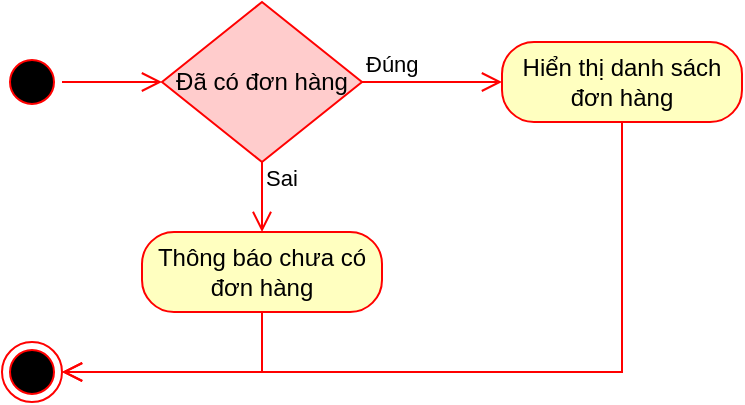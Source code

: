 <mxfile version="15.4.0" type="device"><diagram id="7CTR72GJBlAP53CI5zWq" name="Page-1"><mxGraphModel dx="1024" dy="584" grid="1" gridSize="10" guides="1" tooltips="1" connect="1" arrows="1" fold="1" page="1" pageScale="1" pageWidth="850" pageHeight="1100" math="0" shadow="0"><root><mxCell id="0"/><mxCell id="1" parent="0"/><mxCell id="B0BYBCNfaYEhstTJPzXk-1" value="" style="ellipse;html=1;shape=startState;fillColor=#000000;strokeColor=#ff0000;" parent="1" vertex="1"><mxGeometry x="320" y="145" width="30" height="30" as="geometry"/></mxCell><mxCell id="B0BYBCNfaYEhstTJPzXk-2" value="" style="edgeStyle=orthogonalEdgeStyle;html=1;verticalAlign=bottom;endArrow=open;endSize=8;strokeColor=#ff0000;rounded=0;entryX=0;entryY=0.5;entryDx=0;entryDy=0;" parent="1" source="B0BYBCNfaYEhstTJPzXk-1" target="fBxkJvg-w4ZMES2Ehqyz-5" edge="1"><mxGeometry relative="1" as="geometry"><mxPoint x="250" y="160" as="targetPoint"/></mxGeometry></mxCell><mxCell id="fBxkJvg-w4ZMES2Ehqyz-1" value="" style="ellipse;html=1;shape=endState;fillColor=#000000;strokeColor=#ff0000;" parent="1" vertex="1"><mxGeometry x="320" y="290" width="30" height="30" as="geometry"/></mxCell><mxCell id="fBxkJvg-w4ZMES2Ehqyz-5" value="Đã có đơn hàng" style="rhombus;whiteSpace=wrap;html=1;fillColor=#FFCCCC;strokeColor=#ff0000;" parent="1" vertex="1"><mxGeometry x="400" y="120" width="100" height="80" as="geometry"/></mxCell><mxCell id="fBxkJvg-w4ZMES2Ehqyz-6" value="Đúng" style="edgeStyle=orthogonalEdgeStyle;html=1;align=left;verticalAlign=bottom;endArrow=open;endSize=8;strokeColor=#ff0000;rounded=0;entryX=0;entryY=0.5;entryDx=0;entryDy=0;" parent="1" source="fBxkJvg-w4ZMES2Ehqyz-5" target="fBxkJvg-w4ZMES2Ehqyz-10" edge="1"><mxGeometry x="-1" relative="1" as="geometry"><mxPoint x="580" y="165" as="targetPoint"/><Array as="points"><mxPoint x="550" y="160"/><mxPoint x="550" y="160"/></Array></mxGeometry></mxCell><mxCell id="fBxkJvg-w4ZMES2Ehqyz-7" value="Sai" style="edgeStyle=orthogonalEdgeStyle;html=1;align=left;verticalAlign=top;endArrow=open;endSize=8;strokeColor=#ff0000;rounded=0;entryX=0.5;entryY=0;entryDx=0;entryDy=0;" parent="1" source="fBxkJvg-w4ZMES2Ehqyz-5" target="fBxkJvg-w4ZMES2Ehqyz-8" edge="1"><mxGeometry x="-1" y="-5" relative="1" as="geometry"><mxPoint x="440" y="245" as="targetPoint"/><mxPoint x="5" y="-5" as="offset"/></mxGeometry></mxCell><mxCell id="fBxkJvg-w4ZMES2Ehqyz-8" value="Thông báo chưa có đơn hàng" style="rounded=1;whiteSpace=wrap;html=1;arcSize=40;fontColor=#000000;fillColor=#ffffc0;strokeColor=#ff0000;" parent="1" vertex="1"><mxGeometry x="390" y="235" width="120" height="40" as="geometry"/></mxCell><mxCell id="fBxkJvg-w4ZMES2Ehqyz-9" value="" style="edgeStyle=orthogonalEdgeStyle;html=1;verticalAlign=bottom;endArrow=open;endSize=8;strokeColor=#ff0000;rounded=0;entryX=1;entryY=0.5;entryDx=0;entryDy=0;exitX=0.5;exitY=1;exitDx=0;exitDy=0;" parent="1" source="fBxkJvg-w4ZMES2Ehqyz-8" target="fBxkJvg-w4ZMES2Ehqyz-1" edge="1"><mxGeometry relative="1" as="geometry"><mxPoint x="400" y="355" as="targetPoint"/></mxGeometry></mxCell><mxCell id="fBxkJvg-w4ZMES2Ehqyz-10" value="Hiển thị danh sách đơn hàng" style="rounded=1;whiteSpace=wrap;html=1;arcSize=40;fontColor=#000000;fillColor=#ffffc0;strokeColor=#ff0000;" parent="1" vertex="1"><mxGeometry x="570" y="140" width="120" height="40" as="geometry"/></mxCell><mxCell id="fBxkJvg-w4ZMES2Ehqyz-11" value="" style="edgeStyle=orthogonalEdgeStyle;html=1;verticalAlign=bottom;endArrow=open;endSize=8;strokeColor=#ff0000;rounded=0;entryX=1;entryY=0.5;entryDx=0;entryDy=0;exitX=0.5;exitY=1;exitDx=0;exitDy=0;" parent="1" source="fBxkJvg-w4ZMES2Ehqyz-10" target="fBxkJvg-w4ZMES2Ehqyz-1" edge="1"><mxGeometry relative="1" as="geometry"><mxPoint x="620" y="300" as="targetPoint"/><Array as="points"><mxPoint x="630" y="305"/></Array></mxGeometry></mxCell></root></mxGraphModel></diagram></mxfile>